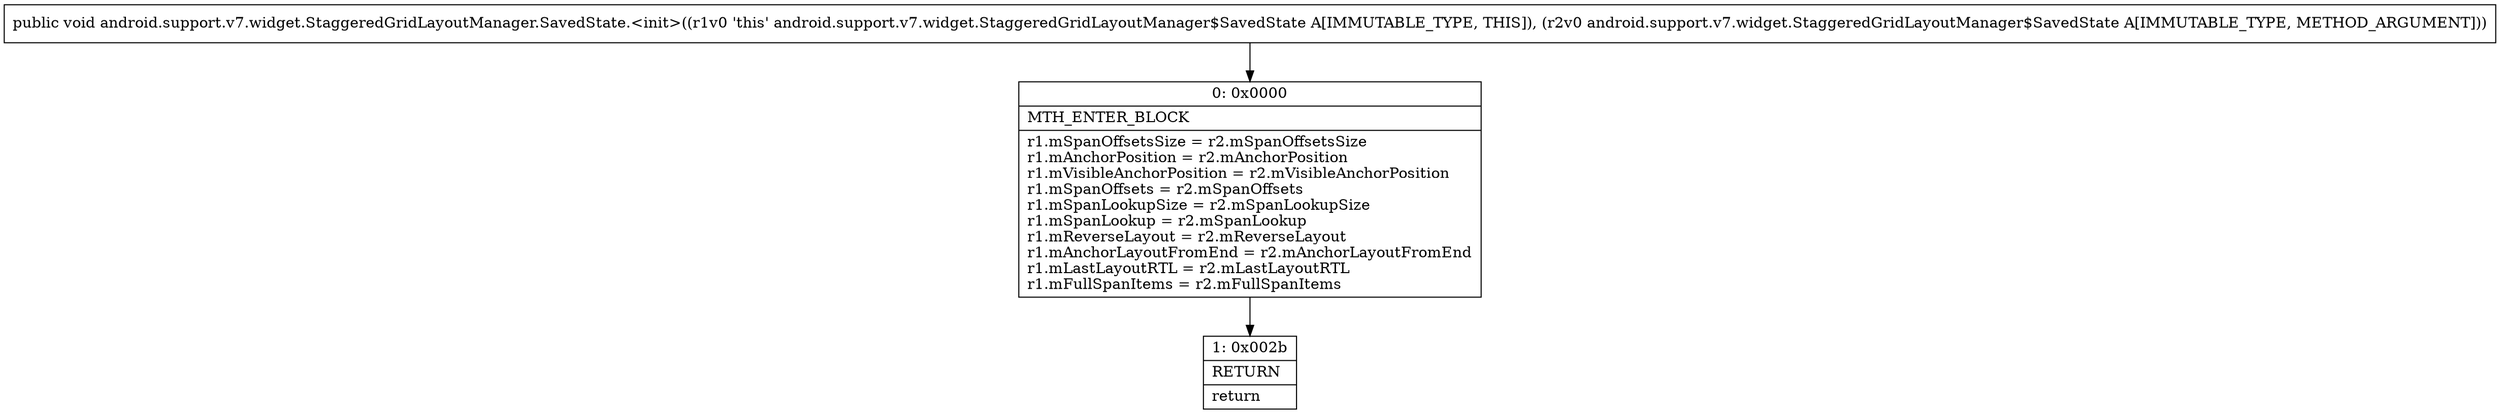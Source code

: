 digraph "CFG forandroid.support.v7.widget.StaggeredGridLayoutManager.SavedState.\<init\>(Landroid\/support\/v7\/widget\/StaggeredGridLayoutManager$SavedState;)V" {
Node_0 [shape=record,label="{0\:\ 0x0000|MTH_ENTER_BLOCK\l|r1.mSpanOffsetsSize = r2.mSpanOffsetsSize\lr1.mAnchorPosition = r2.mAnchorPosition\lr1.mVisibleAnchorPosition = r2.mVisibleAnchorPosition\lr1.mSpanOffsets = r2.mSpanOffsets\lr1.mSpanLookupSize = r2.mSpanLookupSize\lr1.mSpanLookup = r2.mSpanLookup\lr1.mReverseLayout = r2.mReverseLayout\lr1.mAnchorLayoutFromEnd = r2.mAnchorLayoutFromEnd\lr1.mLastLayoutRTL = r2.mLastLayoutRTL\lr1.mFullSpanItems = r2.mFullSpanItems\l}"];
Node_1 [shape=record,label="{1\:\ 0x002b|RETURN\l|return\l}"];
MethodNode[shape=record,label="{public void android.support.v7.widget.StaggeredGridLayoutManager.SavedState.\<init\>((r1v0 'this' android.support.v7.widget.StaggeredGridLayoutManager$SavedState A[IMMUTABLE_TYPE, THIS]), (r2v0 android.support.v7.widget.StaggeredGridLayoutManager$SavedState A[IMMUTABLE_TYPE, METHOD_ARGUMENT])) }"];
MethodNode -> Node_0;
Node_0 -> Node_1;
}

